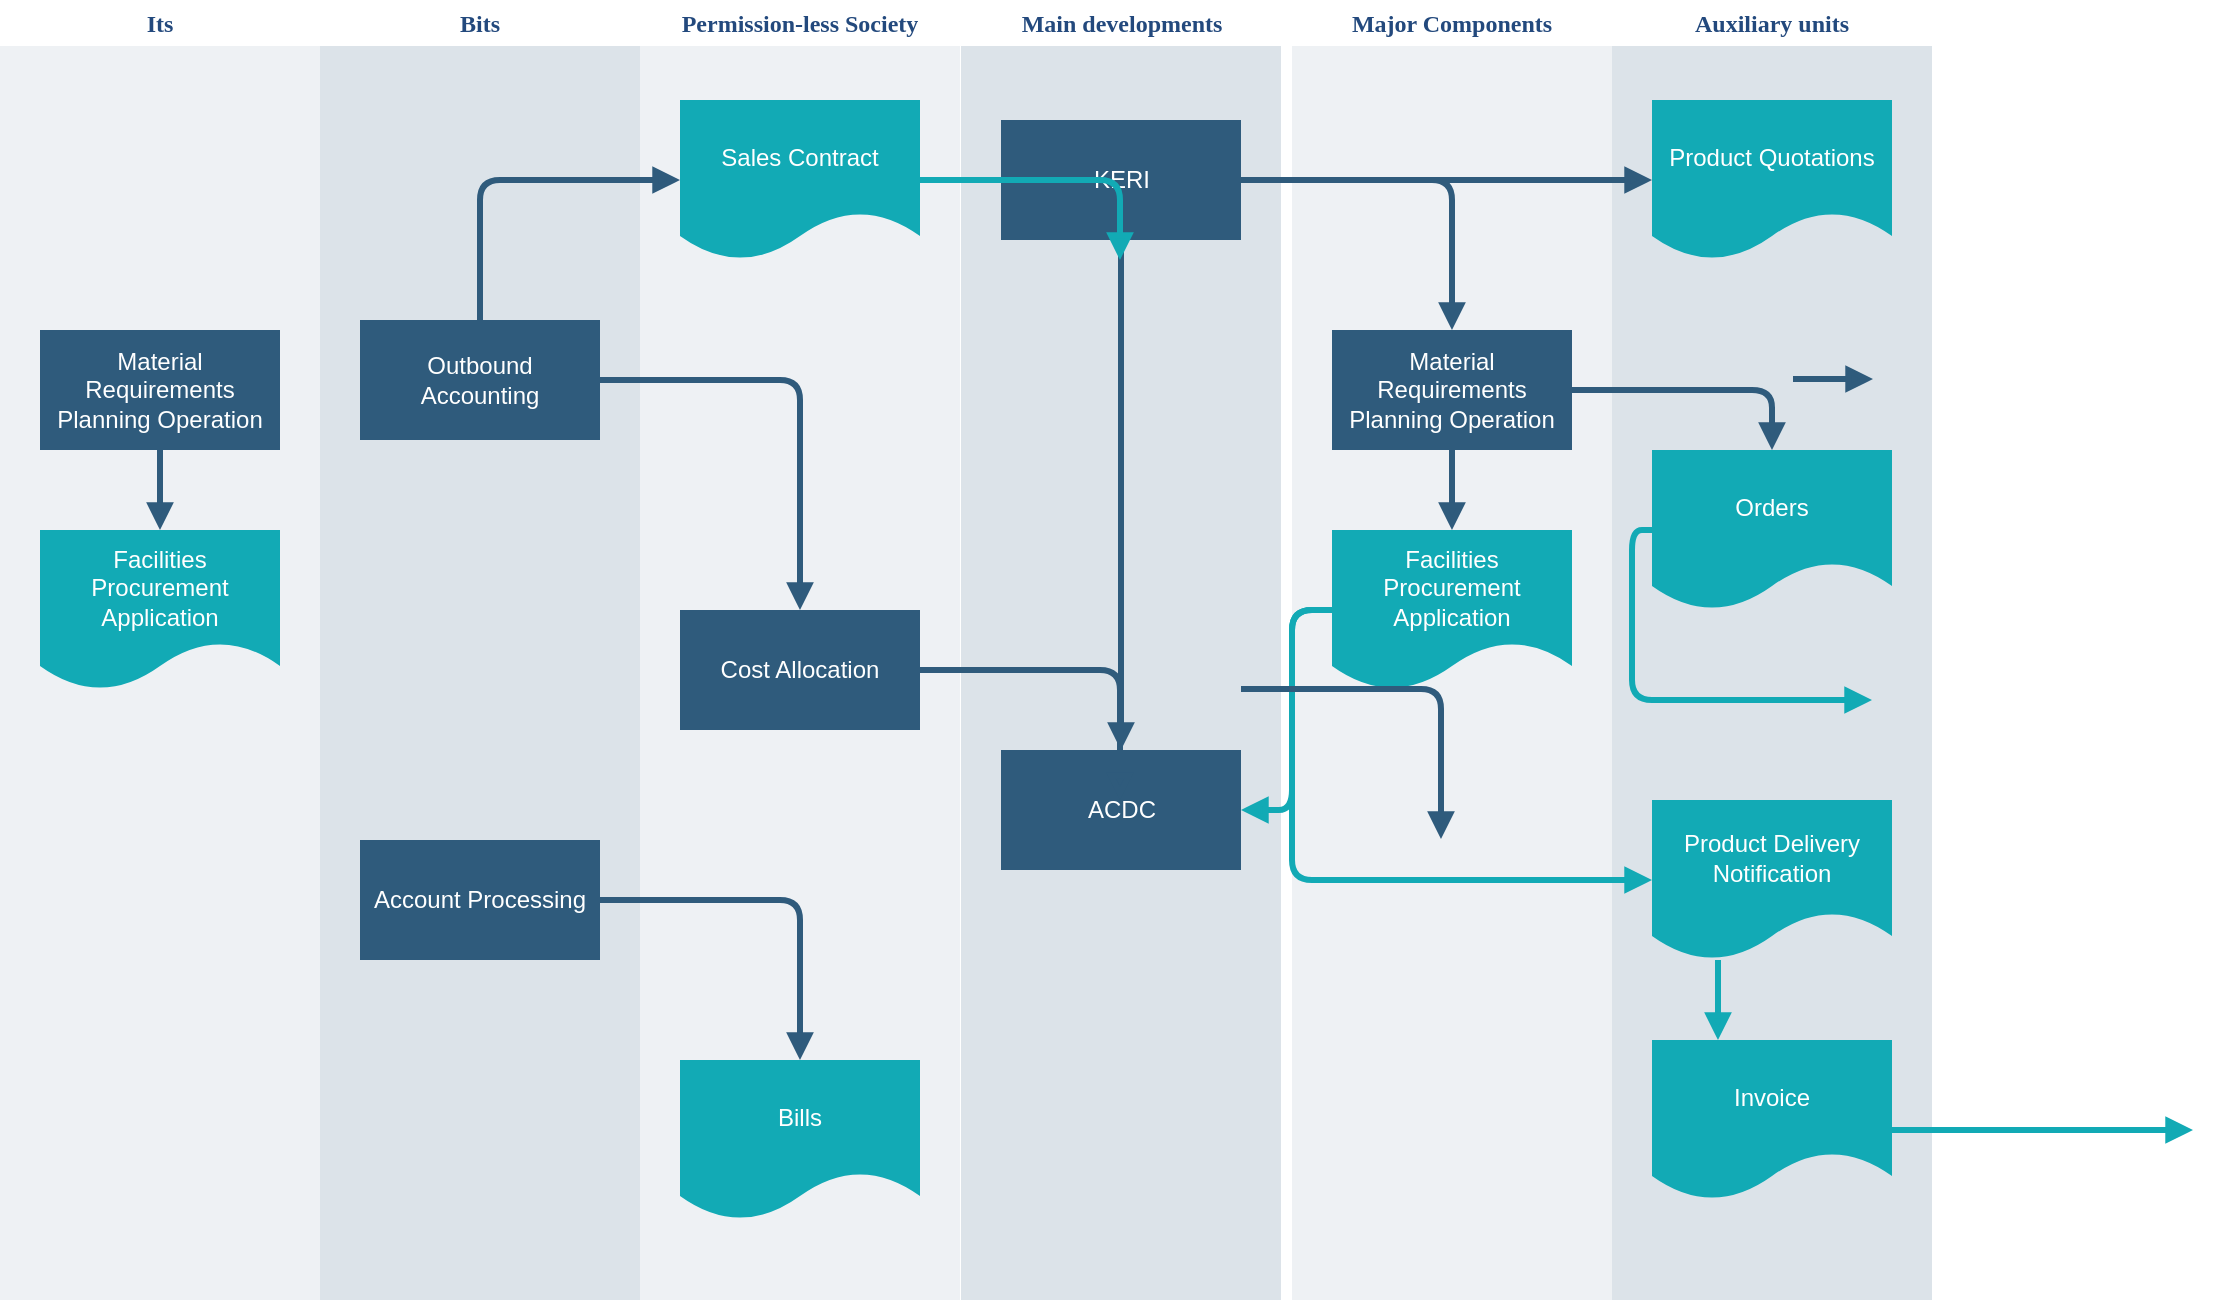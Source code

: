<mxfile version="20.4.0" type="github">
  <diagram id="07fea595-8f29-1299-0266-81d95cde20df" name="Page-1">
    <mxGraphModel dx="1163" dy="735" grid="1" gridSize="10" guides="1" tooltips="1" connect="1" arrows="1" fold="1" page="1" pageScale="1" pageWidth="1169" pageHeight="827" background="#ffffff" math="0" shadow="0">
      <root>
        <mxCell id="0" />
        <mxCell id="1" parent="0" />
        <mxCell id="170" value="&lt;font color=&quot;#23497d&quot;&gt;Main developments&lt;/font&gt;" style="swimlane;whiteSpace=wrap;fillColor=none;swimlaneFillColor=#BAC8D3;fontColor=#2F5B7C;fontFamily=Tahoma;html=1;strokeColor=none;opacity=50;" parent="1" vertex="1">
          <mxGeometry x="504.5" y="89" width="160" height="650" as="geometry">
            <mxRectangle x="20" y="20" width="80" height="23" as="alternateBounds" />
          </mxGeometry>
        </mxCell>
        <mxCell id="171" value="KERI" style="whiteSpace=wrap;shadow=0;fontColor=#FFFFFF;fontFamily=Helvetica;fontStyle=0;html=1;fontSize=12;plain-purple;strokeColor=none;fillColor=#2f5b7c;gradientColor=none;spacing=6;verticalAlign=middle;" parent="170" vertex="1">
          <mxGeometry x="20" y="60" width="120" height="60" as="geometry" />
        </mxCell>
        <mxCell id="172" value="ACDC" style="whiteSpace=wrap;strokeColor=none;fillColor=#2f5b7c;shadow=0;fontColor=#FFFFFF;fontFamily=Helvetica;fontStyle=0;html=1;fontSize=12;spacing=6;verticalAlign=middle;" parent="170" vertex="1">
          <mxGeometry x="20" y="375" width="120" height="60" as="geometry" />
        </mxCell>
        <mxCell id="175" value="" style="edgeStyle=segmentEdgeStyle;strokeColor=#2F5B7C;strokeWidth=3;html=1;endArrow=block;endFill=1;" parent="170" source="171" target="172" edge="1">
          <mxGeometry width="100" height="100" relative="1" as="geometry">
            <mxPoint x="160" y="110" as="sourcePoint" />
            <mxPoint x="260" y="185" as="targetPoint" />
          </mxGeometry>
        </mxCell>
        <mxCell id="183" value="&lt;font color=&quot;#23497d&quot;&gt;Major Components&lt;/font&gt;" style="swimlane;whiteSpace=wrap;fillColor=none;swimlaneFillColor=#BAC8D3;fontColor=#2F5B7C;fontFamily=Tahoma;html=1;strokeColor=none;opacity=25;" parent="1" vertex="1">
          <mxGeometry x="670" y="89" width="160" height="650" as="geometry">
            <mxRectangle x="20" y="20" width="80" height="23" as="alternateBounds" />
          </mxGeometry>
        </mxCell>
        <mxCell id="184" value="Material Requirements Planning Operation" style="whiteSpace=wrap;shadow=0;fontColor=#FFFFFF;fontFamily=Helvetica;fontStyle=0;html=1;fontSize=12;plain-purple;strokeColor=none;fillColor=#2f5b7c;gradientColor=none;spacing=6;verticalAlign=middle;" parent="183" vertex="1">
          <mxGeometry x="20" y="165" width="120" height="60" as="geometry" />
        </mxCell>
        <mxCell id="185" value="&lt;font color=&quot;#ffffff&quot;&gt;Facilities Procurement&lt;br&gt;Application&lt;/font&gt;&lt;br&gt; " style="shape=document;whiteSpace=wrap;verticalAlign=middle;strokeColor=none;fillColor=#12aab5;shadow=0;fontColor=#FFFFFF;fontFamily=Helvetica;fontStyle=0;html=1;fontSize=12;spacing=6;spacingBottom=22;" parent="183" vertex="1">
          <mxGeometry x="20" y="265" width="120" height="80" as="geometry" />
        </mxCell>
        <mxCell id="186" value="" style="edgeStyle=segmentEdgeStyle;strokeColor=#2F5B7C;strokeWidth=3;html=1;endArrow=block;endFill=1;" parent="183" source="184" target="185" edge="1">
          <mxGeometry width="100" height="100" relative="1" as="geometry">
            <mxPoint x="-10" y="100" as="sourcePoint" />
            <mxPoint x="90" y="175" as="targetPoint" />
          </mxGeometry>
        </mxCell>
        <mxCell id="187" value="&lt;font color=&quot;#23497d&quot;&gt;Auxiliary units&lt;/font&gt;" style="swimlane;whiteSpace=wrap;fillColor=none;swimlaneFillColor=#BAC8D3;fontColor=#2F5B7C;fontFamily=Tahoma;html=1;strokeColor=none;opacity=50;" parent="1" vertex="1">
          <mxGeometry x="830" y="89" width="160" height="650" as="geometry">
            <mxRectangle x="20" y="20" width="80" height="23" as="alternateBounds" />
          </mxGeometry>
        </mxCell>
        <mxCell id="188" value="Product Quotations" style="shape=document;whiteSpace=wrap;verticalAlign=middle;strokeColor=none;fillColor=#12aab5;shadow=0;fontColor=#FFFFFF;fontFamily=Helvetica;fontStyle=0;html=1;fontSize=12;spacing=6;spacingBottom=22;" parent="187" vertex="1">
          <mxGeometry x="20" y="50" width="120" height="80" as="geometry" />
        </mxCell>
        <mxCell id="189" value="Orders" style="shape=document;whiteSpace=wrap;verticalAlign=middle;strokeColor=none;fillColor=#12aab5;shadow=0;fontColor=#FFFFFF;fontFamily=Helvetica;fontStyle=0;html=1;fontSize=12;spacing=6;spacingBottom=22;" parent="187" vertex="1">
          <mxGeometry x="20" y="225" width="120" height="80" as="geometry" />
        </mxCell>
        <mxCell id="190" value="Product Delivery Notification" style="shape=document;whiteSpace=wrap;strokeColor=none;fillColor=#12aab5;shadow=0;fontColor=#FFFFFF;fontFamily=Helvetica;fontStyle=0;html=1;fontSize=12;verticalAlign=middle;spacing=6;spacingBottom=22;" parent="187" vertex="1">
          <mxGeometry x="20" y="400" width="120" height="80" as="geometry" />
        </mxCell>
        <mxCell id="191" value="Invoice" style="shape=document;whiteSpace=wrap;verticalAlign=middle;strokeColor=none;fillColor=#12aab5;shadow=0;fontColor=#FFFFFF;fontFamily=Helvetica;fontStyle=0;html=1;fontSize=12;spacing=6;spacingBottom=22;" parent="187" vertex="1">
          <mxGeometry x="20" y="520" width="120" height="80" as="geometry" />
        </mxCell>
        <mxCell id="192" value="" style="edgeStyle=segmentEdgeStyle;strokeColor=#12AAB5;strokeWidth=3;html=1;endArrow=block;endFill=1;" parent="187" source="190" target="191" edge="1">
          <mxGeometry width="100" height="100" relative="1" as="geometry">
            <mxPoint x="-80" y="375" as="sourcePoint" />
            <mxPoint x="60" y="490" as="targetPoint" />
            <Array as="points">
              <mxPoint x="53" y="501" />
              <mxPoint x="53" y="501" />
            </Array>
          </mxGeometry>
        </mxCell>
        <mxCell id="202" value="" style="edgeStyle=segmentEdgeStyle;strokeColor=#2F5B7C;strokeWidth=3;html=1;endArrow=block;endFill=1;" parent="1" source="171" target="184" edge="1">
          <mxGeometry x="600" y="179" width="100" height="100" as="geometry">
            <mxPoint x="660" y="249" as="sourcePoint" />
            <mxPoint x="760" y="149" as="targetPoint" />
          </mxGeometry>
        </mxCell>
        <mxCell id="203" value="" style="edgeStyle=segmentEdgeStyle;strokeColor=#12AAB5;strokeWidth=3;html=1;endArrow=block;endFill=1;" parent="1" source="185" target="172" edge="1">
          <mxGeometry x="600" y="434" width="100" height="100" as="geometry">
            <mxPoint x="710" y="324" as="sourcePoint" />
            <mxPoint x="710" y="364" as="targetPoint" />
            <Array as="points">
              <mxPoint x="670" y="494" />
            </Array>
          </mxGeometry>
        </mxCell>
        <mxCell id="204" value="" style="edgeStyle=segmentEdgeStyle;strokeColor=#2F5B7C;strokeWidth=3;html=1;endArrow=block;endFill=1;" parent="1" source="171" target="188" edge="1">
          <mxGeometry x="600" y="179" width="100" height="100" as="geometry">
            <mxPoint x="610" y="189" as="sourcePoint" />
            <mxPoint x="710" y="264" as="targetPoint" />
          </mxGeometry>
        </mxCell>
        <mxCell id="205" value="" style="edgeStyle=segmentEdgeStyle;strokeColor=#12AAB5;strokeWidth=3;html=1;endArrow=block;endFill=1;" parent="1" source="185" target="190" edge="1">
          <mxGeometry x="670" y="434" width="100" height="100" as="geometry">
            <mxPoint x="820" y="819" as="sourcePoint" />
            <mxPoint x="920" y="719" as="targetPoint" />
            <Array as="points">
              <mxPoint x="670" y="529" />
            </Array>
          </mxGeometry>
        </mxCell>
        <mxCell id="206" value="" style="edgeStyle=elbowEdgeStyle;elbow=vertical;strokeColor=#12AAB5;strokeWidth=3;html=1;endArrow=block;endFill=1;" parent="1" source="191" edge="1">
          <mxGeometry x="760.5" y="623.5" width="100" height="100" as="geometry">
            <mxPoint x="820.5" y="618.5" as="sourcePoint" />
            <mxPoint x="1120.5" y="654" as="targetPoint" />
          </mxGeometry>
        </mxCell>
        <mxCell id="207" value="" style="edgeStyle=segmentEdgeStyle;strokeColor=#2F5B7C;strokeWidth=3;html=1;endArrow=block;endFill=1;" parent="1" source="184" target="189" edge="1">
          <mxGeometry x="760" y="284" width="100" height="100" as="geometry">
            <mxPoint x="890" y="299" as="sourcePoint" />
            <mxPoint x="990" y="199" as="targetPoint" />
            <Array as="points" />
          </mxGeometry>
        </mxCell>
        <mxCell id="209" value="" style="edgeStyle=none;strokeColor=#2F5B7C;strokeWidth=3;html=1;endArrow=block;endFill=1;" parent="1" edge="1">
          <mxGeometry x="920.5" y="278.5" width="100" height="100" as="geometry">
            <mxPoint x="920.5" y="278.5" as="sourcePoint" />
            <mxPoint x="960.5" y="278.5" as="targetPoint" />
          </mxGeometry>
        </mxCell>
        <mxCell id="210" value="" style="edgeStyle=segmentEdgeStyle;strokeColor=#12AAB5;strokeWidth=3;html=1;endArrow=block;endFill=1;" parent="1" source="189" edge="1">
          <mxGeometry x="840" y="394" width="100" height="100" as="geometry">
            <mxPoint x="960" y="489" as="sourcePoint" />
            <mxPoint x="960" y="439" as="targetPoint" />
            <Array as="points">
              <mxPoint x="840" y="439" />
            </Array>
          </mxGeometry>
        </mxCell>
        <mxCell id="212" value="" style="edgeStyle=segmentEdgeStyle;strokeColor=#2F5B7C;strokeWidth=3;html=1;endArrow=block;endFill=1;" parent="1" edge="1">
          <mxGeometry x="644.5" y="433.5" width="100" height="100" as="geometry">
            <mxPoint x="644.5" y="433.5" as="sourcePoint" />
            <mxPoint x="744.5" y="508.5" as="targetPoint" />
          </mxGeometry>
        </mxCell>
        <mxCell id="TnQM13vhQSFfglc_F1q1-217" value="&lt;font color=&quot;#23497d&quot;&gt;Its&lt;/font&gt;" style="swimlane;whiteSpace=wrap;fillColor=none;swimlaneFillColor=#BAC8D3;fontColor=#2F5B7C;fontFamily=Tahoma;html=1;strokeColor=none;opacity=25;" vertex="1" parent="1">
          <mxGeometry x="24" y="89" width="160" height="650" as="geometry">
            <mxRectangle x="20" y="20" width="80" height="23" as="alternateBounds" />
          </mxGeometry>
        </mxCell>
        <mxCell id="TnQM13vhQSFfglc_F1q1-218" value="Material Requirements Planning Operation" style="whiteSpace=wrap;shadow=0;fontColor=#FFFFFF;fontFamily=Helvetica;fontStyle=0;html=1;fontSize=12;plain-purple;strokeColor=none;fillColor=#2f5b7c;gradientColor=none;spacing=6;verticalAlign=middle;" vertex="1" parent="TnQM13vhQSFfglc_F1q1-217">
          <mxGeometry x="20" y="165" width="120" height="60" as="geometry" />
        </mxCell>
        <mxCell id="TnQM13vhQSFfglc_F1q1-219" value="&lt;font color=&quot;#ffffff&quot;&gt;Facilities Procurement&lt;br&gt;Application&lt;/font&gt;&lt;br&gt; " style="shape=document;whiteSpace=wrap;verticalAlign=middle;strokeColor=none;fillColor=#12aab5;shadow=0;fontColor=#FFFFFF;fontFamily=Helvetica;fontStyle=0;html=1;fontSize=12;spacing=6;spacingBottom=22;" vertex="1" parent="TnQM13vhQSFfglc_F1q1-217">
          <mxGeometry x="20" y="265" width="120" height="80" as="geometry" />
        </mxCell>
        <mxCell id="TnQM13vhQSFfglc_F1q1-220" value="" style="edgeStyle=segmentEdgeStyle;strokeColor=#2F5B7C;strokeWidth=3;html=1;endArrow=block;endFill=1;" edge="1" parent="TnQM13vhQSFfglc_F1q1-217" source="TnQM13vhQSFfglc_F1q1-218" target="TnQM13vhQSFfglc_F1q1-219">
          <mxGeometry width="100" height="100" relative="1" as="geometry">
            <mxPoint x="-10" y="100" as="sourcePoint" />
            <mxPoint x="90" y="175" as="targetPoint" />
          </mxGeometry>
        </mxCell>
        <mxCell id="TnQM13vhQSFfglc_F1q1-221" value="&lt;font color=&quot;#23497d&quot;&gt;Permission-less Society&lt;/font&gt;" style="swimlane;whiteSpace=wrap;fillColor=none;swimlaneFillColor=#BAC8D3;fontColor=#2F5B7C;fontFamily=Tahoma;html=1;strokeColor=none;opacity=25;" vertex="1" parent="1">
          <mxGeometry x="344" y="89" width="160" height="650" as="geometry">
            <mxRectangle x="20" y="20" width="80" height="23" as="alternateBounds" />
          </mxGeometry>
        </mxCell>
        <mxCell id="TnQM13vhQSFfglc_F1q1-222" value="Sales Contract" style="shape=document;whiteSpace=wrap;verticalAlign=middle;strokeColor=none;fillColor=#12aab5;shadow=0;fontColor=#FFFFFF;fontFamily=Helvetica;fontStyle=0;html=1;fontSize=12;spacing=6;spacingBottom=22;" vertex="1" parent="TnQM13vhQSFfglc_F1q1-221">
          <mxGeometry x="20" y="50" width="120" height="80" as="geometry" />
        </mxCell>
        <mxCell id="TnQM13vhQSFfglc_F1q1-223" value="Bills" style="shape=document;whiteSpace=wrap;verticalAlign=middle;strokeColor=none;fillColor=#12aab5;shadow=0;fontColor=#FFFFFF;fontFamily=Helvetica;fontStyle=0;html=1;fontSize=12;spacing=6;spacingBottom=22;" vertex="1" parent="TnQM13vhQSFfglc_F1q1-221">
          <mxGeometry x="20" y="530" width="120" height="80" as="geometry" />
        </mxCell>
        <mxCell id="TnQM13vhQSFfglc_F1q1-224" value="Cost Allocation" style="whiteSpace=wrap;strokeColor=none;fillColor=#2f5b7c;shadow=0;fontColor=#FFFFFF;fontFamily=Helvetica;fontStyle=0;html=1;fontSize=12;spacing=6;verticalAlign=middle;" vertex="1" parent="TnQM13vhQSFfglc_F1q1-221">
          <mxGeometry x="20" y="305" width="120" height="60" as="geometry" />
        </mxCell>
        <mxCell id="TnQM13vhQSFfglc_F1q1-225" value="&lt;font color=&quot;#23497d&quot;&gt;Bits&lt;/font&gt;" style="swimlane;whiteSpace=wrap;fillColor=none;swimlaneFillColor=#BAC8D3;fontColor=#2F5B7C;fontFamily=Tahoma;html=1;strokeColor=none;opacity=50;" vertex="1" parent="1">
          <mxGeometry x="184" y="89" width="160" height="650" as="geometry">
            <mxRectangle x="20" y="20" width="80" height="23" as="alternateBounds" />
          </mxGeometry>
        </mxCell>
        <mxCell id="TnQM13vhQSFfglc_F1q1-226" value="Outbound Accounting" style="whiteSpace=wrap;fillColor=#2f5b7c;strokeColor=none;shadow=0;fontColor=#FFFFFF;fontFamily=Helvetica;fontStyle=0;html=1;fontSize=12;spacing=6;verticalAlign=middle;" vertex="1" parent="TnQM13vhQSFfglc_F1q1-225">
          <mxGeometry x="20" y="160" width="120" height="60" as="geometry" />
        </mxCell>
        <mxCell id="TnQM13vhQSFfglc_F1q1-227" value="Account Processing" style="whiteSpace=wrap;strokeColor=none;fillColor=#2f5b7c;shadow=0;fontColor=#FFFFFF;fontFamily=Helvetica;fontStyle=0;html=1;fontSize=12;spacing=6;verticalAlign=middle;" vertex="1" parent="TnQM13vhQSFfglc_F1q1-225">
          <mxGeometry x="20" y="420" width="120" height="60" as="geometry" />
        </mxCell>
        <mxCell id="TnQM13vhQSFfglc_F1q1-228" value="" style="edgeStyle=segmentEdgeStyle;strokeColor=#2F5B7C;strokeWidth=3;html=1;endArrow=block;endFill=1;" edge="1" parent="1" source="TnQM13vhQSFfglc_F1q1-226" target="TnQM13vhQSFfglc_F1q1-222">
          <mxGeometry x="264" y="179" width="100" height="100" as="geometry">
            <mxPoint x="384" y="379" as="sourcePoint" />
            <mxPoint x="484" y="279" as="targetPoint" />
            <Array as="points">
              <mxPoint x="264" y="179" />
            </Array>
          </mxGeometry>
        </mxCell>
        <mxCell id="TnQM13vhQSFfglc_F1q1-229" value="" style="edgeStyle=segmentEdgeStyle;strokeColor=#2F5B7C;strokeWidth=3;html=1;endArrow=block;endFill=1;" edge="1" parent="1" source="TnQM13vhQSFfglc_F1q1-226" target="TnQM13vhQSFfglc_F1q1-224">
          <mxGeometry x="324" y="279" width="100" height="100" as="geometry">
            <mxPoint x="374" y="389" as="sourcePoint" />
            <mxPoint x="474" y="289" as="targetPoint" />
          </mxGeometry>
        </mxCell>
        <mxCell id="TnQM13vhQSFfglc_F1q1-230" value="" style="edgeStyle=segmentEdgeStyle;strokeColor=#2F5B7C;strokeWidth=3;html=1;endArrow=block;endFill=1;" edge="1" parent="1" source="TnQM13vhQSFfglc_F1q1-227" target="TnQM13vhQSFfglc_F1q1-223">
          <mxGeometry x="324" y="539" width="100" height="100" as="geometry">
            <mxPoint x="404" y="579" as="sourcePoint" />
            <mxPoint x="504" y="479" as="targetPoint" />
          </mxGeometry>
        </mxCell>
        <mxCell id="TnQM13vhQSFfglc_F1q1-231" value="" style="edgeStyle=segmentEdgeStyle;strokeColor=#2F5B7C;strokeWidth=3;html=1;endArrow=block;endFill=1;" edge="1" parent="1" source="TnQM13vhQSFfglc_F1q1-224">
          <mxGeometry x="484" y="424" width="100" height="100" as="geometry">
            <mxPoint x="614" y="499" as="sourcePoint" />
            <mxPoint x="584" y="489" as="targetPoint" />
          </mxGeometry>
        </mxCell>
        <mxCell id="TnQM13vhQSFfglc_F1q1-232" value="" style="edgeStyle=segmentEdgeStyle;strokeColor=#12AAB5;strokeWidth=3;html=1;endArrow=block;endFill=1;" edge="1" parent="1" source="TnQM13vhQSFfglc_F1q1-222">
          <mxGeometry x="484" y="179" width="100" height="100" as="geometry">
            <mxPoint x="374" y="349" as="sourcePoint" />
            <mxPoint x="584" y="219" as="targetPoint" />
          </mxGeometry>
        </mxCell>
      </root>
    </mxGraphModel>
  </diagram>
</mxfile>
